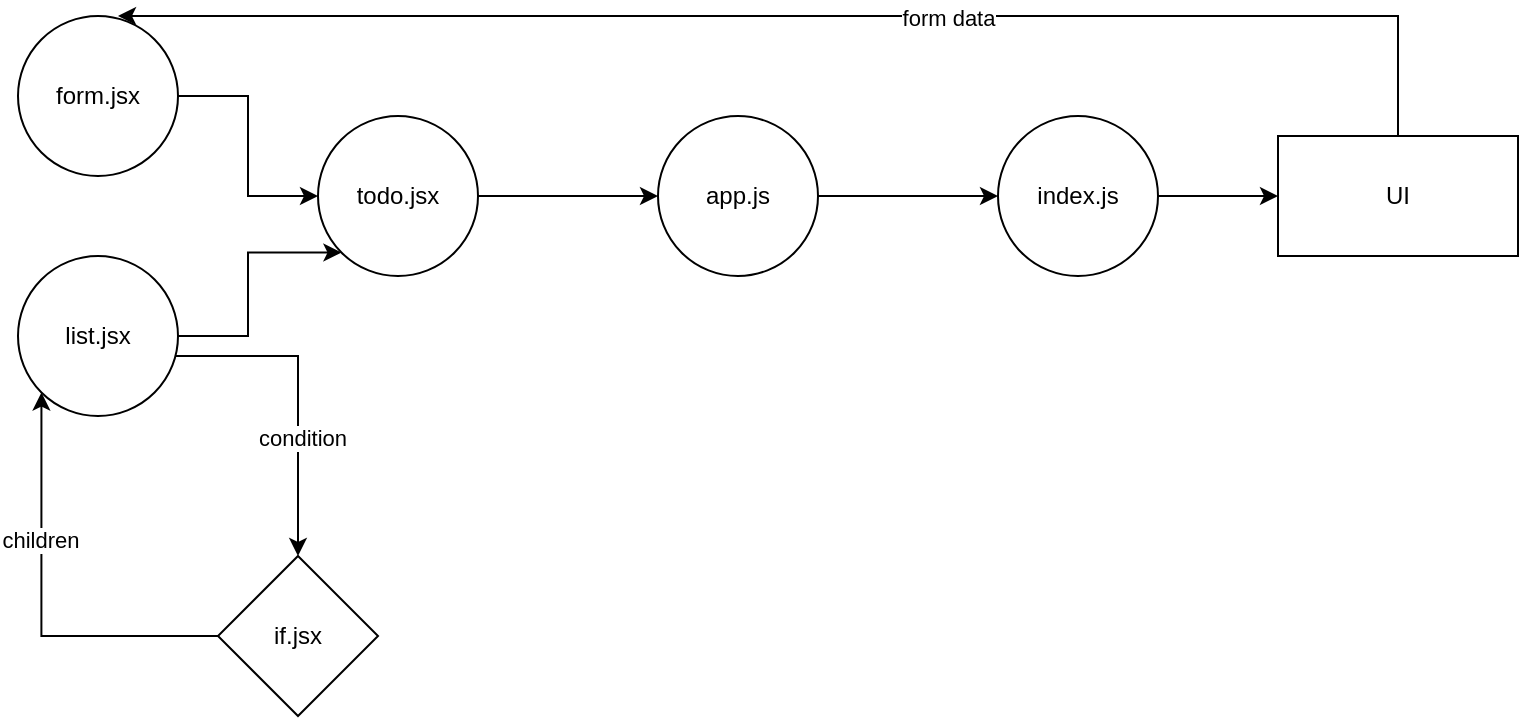 <mxfile version="14.8.1" type="github">
  <diagram id="JS8aMH_mK2cZ-2c36uuN" name="Page-1">
    <mxGraphModel dx="868" dy="450" grid="1" gridSize="10" guides="1" tooltips="1" connect="1" arrows="1" fold="1" page="1" pageScale="1" pageWidth="850" pageHeight="1100" math="0" shadow="0">
      <root>
        <mxCell id="0" />
        <mxCell id="1" parent="0" />
        <mxCell id="j0ju8uMQ2UB-qor5FmlF-4" style="edgeStyle=orthogonalEdgeStyle;rounded=0;orthogonalLoop=1;jettySize=auto;html=1;exitX=1;exitY=0.5;exitDx=0;exitDy=0;" edge="1" parent="1" source="j0ju8uMQ2UB-qor5FmlF-1" target="j0ju8uMQ2UB-qor5FmlF-3">
          <mxGeometry relative="1" as="geometry" />
        </mxCell>
        <mxCell id="j0ju8uMQ2UB-qor5FmlF-1" value="form.jsx" style="ellipse;whiteSpace=wrap;html=1;aspect=fixed;" vertex="1" parent="1">
          <mxGeometry x="10" y="130" width="80" height="80" as="geometry" />
        </mxCell>
        <mxCell id="j0ju8uMQ2UB-qor5FmlF-5" style="edgeStyle=orthogonalEdgeStyle;rounded=0;orthogonalLoop=1;jettySize=auto;html=1;entryX=0;entryY=1;entryDx=0;entryDy=0;" edge="1" parent="1" source="j0ju8uMQ2UB-qor5FmlF-2" target="j0ju8uMQ2UB-qor5FmlF-3">
          <mxGeometry relative="1" as="geometry" />
        </mxCell>
        <mxCell id="j0ju8uMQ2UB-qor5FmlF-8" style="edgeStyle=orthogonalEdgeStyle;rounded=0;orthogonalLoop=1;jettySize=auto;html=1;" edge="1" parent="1" source="j0ju8uMQ2UB-qor5FmlF-2" target="j0ju8uMQ2UB-qor5FmlF-6">
          <mxGeometry relative="1" as="geometry">
            <Array as="points">
              <mxPoint x="150" y="300" />
            </Array>
          </mxGeometry>
        </mxCell>
        <mxCell id="j0ju8uMQ2UB-qor5FmlF-11" value="condition" style="edgeLabel;html=1;align=center;verticalAlign=middle;resizable=0;points=[];" vertex="1" connectable="0" parent="j0ju8uMQ2UB-qor5FmlF-8">
          <mxGeometry x="0.274" y="2" relative="1" as="geometry">
            <mxPoint as="offset" />
          </mxGeometry>
        </mxCell>
        <mxCell id="j0ju8uMQ2UB-qor5FmlF-2" value="list.jsx" style="ellipse;whiteSpace=wrap;html=1;aspect=fixed;" vertex="1" parent="1">
          <mxGeometry x="10" y="250" width="80" height="80" as="geometry" />
        </mxCell>
        <mxCell id="j0ju8uMQ2UB-qor5FmlF-14" style="edgeStyle=orthogonalEdgeStyle;rounded=0;orthogonalLoop=1;jettySize=auto;html=1;" edge="1" parent="1" source="j0ju8uMQ2UB-qor5FmlF-3" target="j0ju8uMQ2UB-qor5FmlF-13">
          <mxGeometry relative="1" as="geometry" />
        </mxCell>
        <mxCell id="j0ju8uMQ2UB-qor5FmlF-3" value="todo.jsx" style="ellipse;whiteSpace=wrap;html=1;aspect=fixed;" vertex="1" parent="1">
          <mxGeometry x="160" y="180" width="80" height="80" as="geometry" />
        </mxCell>
        <mxCell id="j0ju8uMQ2UB-qor5FmlF-9" style="edgeStyle=orthogonalEdgeStyle;rounded=0;orthogonalLoop=1;jettySize=auto;html=1;entryX=0;entryY=1;entryDx=0;entryDy=0;" edge="1" parent="1" source="j0ju8uMQ2UB-qor5FmlF-6" target="j0ju8uMQ2UB-qor5FmlF-2">
          <mxGeometry relative="1" as="geometry">
            <Array as="points">
              <mxPoint x="22" y="440" />
            </Array>
          </mxGeometry>
        </mxCell>
        <mxCell id="j0ju8uMQ2UB-qor5FmlF-12" value="children" style="edgeLabel;html=1;align=center;verticalAlign=middle;resizable=0;points=[];" vertex="1" connectable="0" parent="j0ju8uMQ2UB-qor5FmlF-9">
          <mxGeometry x="0.303" y="1" relative="1" as="geometry">
            <mxPoint as="offset" />
          </mxGeometry>
        </mxCell>
        <mxCell id="j0ju8uMQ2UB-qor5FmlF-6" value="if.jsx" style="rhombus;whiteSpace=wrap;html=1;" vertex="1" parent="1">
          <mxGeometry x="110" y="400" width="80" height="80" as="geometry" />
        </mxCell>
        <mxCell id="j0ju8uMQ2UB-qor5FmlF-15" style="edgeStyle=orthogonalEdgeStyle;rounded=0;orthogonalLoop=1;jettySize=auto;html=1;" edge="1" parent="1" source="j0ju8uMQ2UB-qor5FmlF-13">
          <mxGeometry relative="1" as="geometry">
            <mxPoint x="500" y="220" as="targetPoint" />
          </mxGeometry>
        </mxCell>
        <mxCell id="j0ju8uMQ2UB-qor5FmlF-13" value="app.js" style="ellipse;whiteSpace=wrap;html=1;aspect=fixed;" vertex="1" parent="1">
          <mxGeometry x="330" y="180" width="80" height="80" as="geometry" />
        </mxCell>
        <mxCell id="j0ju8uMQ2UB-qor5FmlF-18" value="" style="edgeStyle=orthogonalEdgeStyle;rounded=0;orthogonalLoop=1;jettySize=auto;html=1;" edge="1" parent="1" source="j0ju8uMQ2UB-qor5FmlF-16" target="j0ju8uMQ2UB-qor5FmlF-17">
          <mxGeometry relative="1" as="geometry" />
        </mxCell>
        <mxCell id="j0ju8uMQ2UB-qor5FmlF-16" value="index.js" style="ellipse;whiteSpace=wrap;html=1;aspect=fixed;" vertex="1" parent="1">
          <mxGeometry x="500" y="180" width="80" height="80" as="geometry" />
        </mxCell>
        <mxCell id="j0ju8uMQ2UB-qor5FmlF-19" style="edgeStyle=orthogonalEdgeStyle;rounded=0;orthogonalLoop=1;jettySize=auto;html=1;entryX=0.625;entryY=0;entryDx=0;entryDy=0;entryPerimeter=0;" edge="1" parent="1" source="j0ju8uMQ2UB-qor5FmlF-17" target="j0ju8uMQ2UB-qor5FmlF-1">
          <mxGeometry relative="1" as="geometry">
            <Array as="points">
              <mxPoint x="700" y="130" />
              <mxPoint x="60" y="130" />
            </Array>
          </mxGeometry>
        </mxCell>
        <mxCell id="j0ju8uMQ2UB-qor5FmlF-20" value="form data" style="edgeLabel;html=1;align=center;verticalAlign=middle;resizable=0;points=[];" vertex="1" connectable="0" parent="j0ju8uMQ2UB-qor5FmlF-19">
          <mxGeometry x="-0.186" y="1" relative="1" as="geometry">
            <mxPoint as="offset" />
          </mxGeometry>
        </mxCell>
        <mxCell id="j0ju8uMQ2UB-qor5FmlF-17" value="UI" style="whiteSpace=wrap;html=1;" vertex="1" parent="1">
          <mxGeometry x="640" y="190" width="120" height="60" as="geometry" />
        </mxCell>
      </root>
    </mxGraphModel>
  </diagram>
</mxfile>
